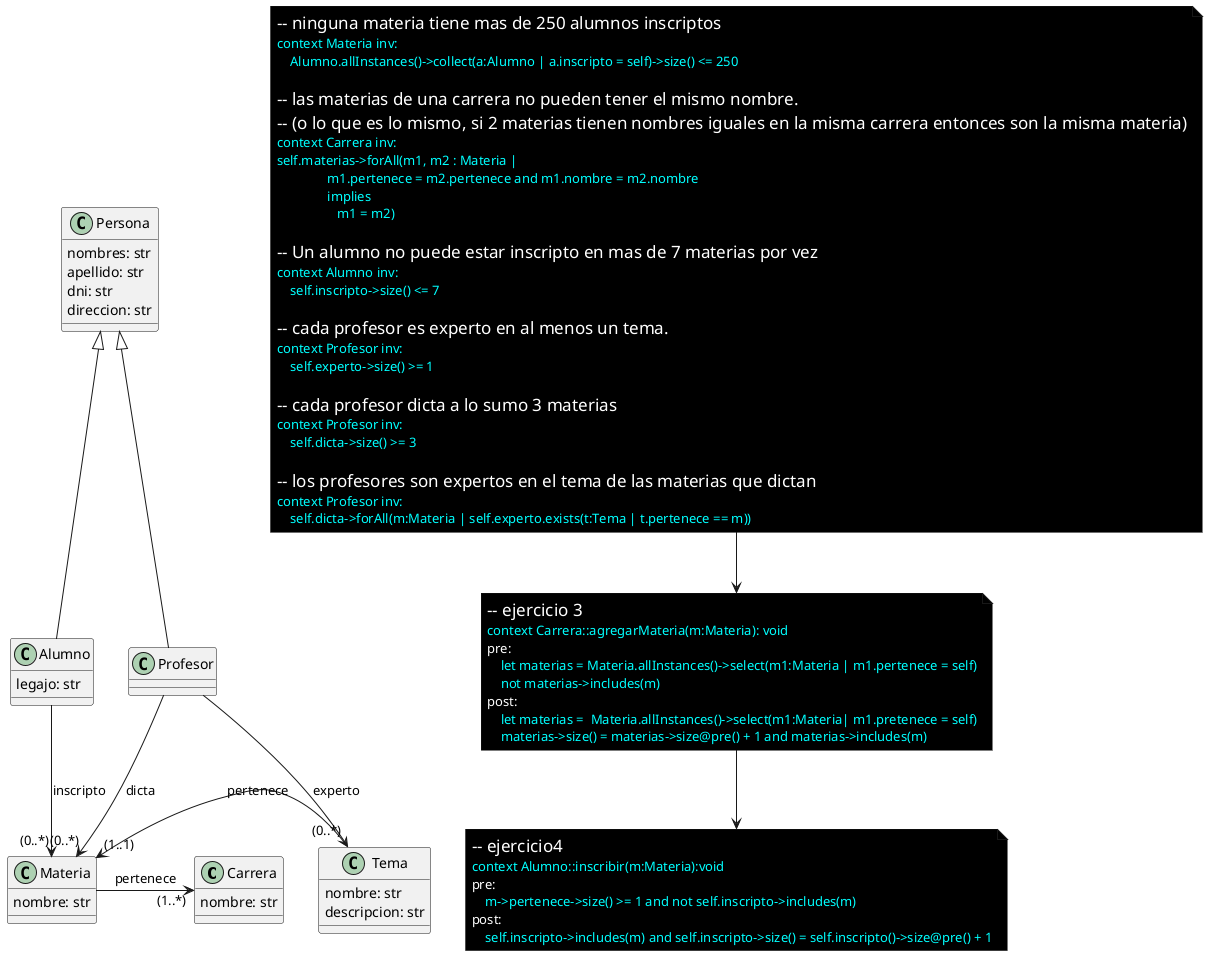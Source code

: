 @startuml

skinparam Note {
    BackgroundColor black
    FontColor white
}


together {

    class Carrera {
        nombre: str
    }

    class Materia {
        nombre: str
    }

    class Tema {
        nombre: str
        descripcion: str
    }

}

together {

    class Persona {
        nombres: str
        apellido: str
        dni: str
        direccion: str
    }

    class Profesor {

    }

    class Alumno {
        legajo: str
    }

}

!$s = 17
!$color = "cyan"

note as ocl
    <size:$s>-- ninguna materia tiene mas de 250 alumnos inscriptos</size>
    <color:$color>context Materia inv:
    <color:$color>    Alumno.allInstances()->collect(a:Alumno | a.inscripto = self)->size() <= 250

    <size:$s>-- las materias de una carrera no pueden tener el mismo nombre.
    <size:$s>-- (o lo que es lo mismo, si 2 materias tienen nombres iguales en la misma carrera entonces son la misma materia)
    <color:$color>context Carrera inv:
    <color:$color>self.materias->forAll(m1, m2 : Materia | 
    <color:$color>               m1.pertenece = m2.pertenece and m1.nombre = m2.nombre 
    <color:$color>               implies 
    <color:$color>                  m1 = m2)

    <size:$s>-- Un alumno no puede estar inscripto en mas de 7 materias por vez
    <color:$color>context Alumno inv:
    <color:$color>    self.inscripto->size() <= 7

    <size:$s>-- cada profesor es experto en al menos un tema.
    <color:$color>context Profesor inv:
    <color:$color>    self.experto->size() >= 1

    <size:$s>-- cada profesor dicta a lo sumo 3 materias
    <color:$color>context Profesor inv:
    <color:$color>    self.dicta->size() >= 3

    <size:$s>-- los profesores son expertos en el tema de las materias que dictan
    <color:$color>context Profesor inv:
    <color:$color>    self.dicta->forAll(m:Materia | self.experto.exists(t:Tema | t.pertenece == m))
end note

note as eje3
    <size:$s>-- ejercicio 3
    <color:$color>context Carrera::agregarMateria(m:Materia): void
    pre: 
    <color:$color>    let materias = Materia.allInstances()->select(m1:Materia | m1.pertenece = self)
    <color:$color>    not materias->includes(m)
    post:
    <color:$color>    let materias =  Materia.allInstances()->select(m1:Materia| m1.pretenece = self)
    <color:$color>    materias->size() = materias->size@pre() + 1 and materias->includes(m)
end note

note as eje4
    <size:$s>-- ejercicio4
    <color:$color>context Alumno::inscribir(m:Materia):void
    pre:
    <color:$color>    m->pertenece->size() >= 1 and not self.inscripto->includes(m)
    post:
    <color:$color>    self.inscripto->includes(m) and self.inscripto->size() = self.inscripto()->size@pre() + 1
end note

ocl --> eje3
eje3 --> eje4

Materia "(1..1)" <- Tema : pertenece
Materia -> "(1..*)" Carrera : pertenece

Alumno --> "(0..*)" Materia : inscripto
Profesor --> "(0..*)" Tema : experto
Profesor --> "(0..*)" Materia : dicta

Persona <|-- Profesor
Persona <|-- Alumno

@enduml